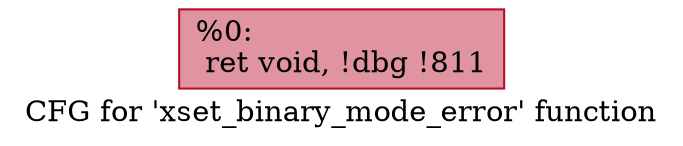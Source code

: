 digraph "CFG for 'xset_binary_mode_error' function" {
	label="CFG for 'xset_binary_mode_error' function";

	Node0x8e4a00 [shape=record,color="#b70d28ff", style=filled, fillcolor="#b70d2870",label="{%0:\l  ret void, !dbg !811\l}"];
}
